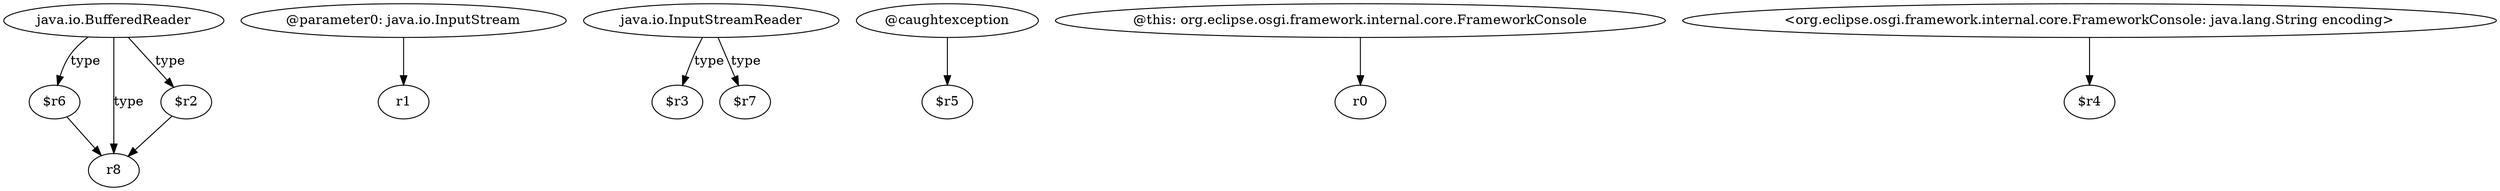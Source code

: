 digraph g {
0[label="$r6"]
1[label="r8"]
0->1[label=""]
2[label="@parameter0: java.io.InputStream"]
3[label="r1"]
2->3[label=""]
4[label="java.io.InputStreamReader"]
5[label="$r3"]
4->5[label="type"]
6[label="@caughtexception"]
7[label="$r5"]
6->7[label=""]
8[label="java.io.BufferedReader"]
8->0[label="type"]
9[label="$r7"]
4->9[label="type"]
10[label="@this: org.eclipse.osgi.framework.internal.core.FrameworkConsole"]
11[label="r0"]
10->11[label=""]
8->1[label="type"]
12[label="$r2"]
12->1[label=""]
13[label="<org.eclipse.osgi.framework.internal.core.FrameworkConsole: java.lang.String encoding>"]
14[label="$r4"]
13->14[label=""]
8->12[label="type"]
}